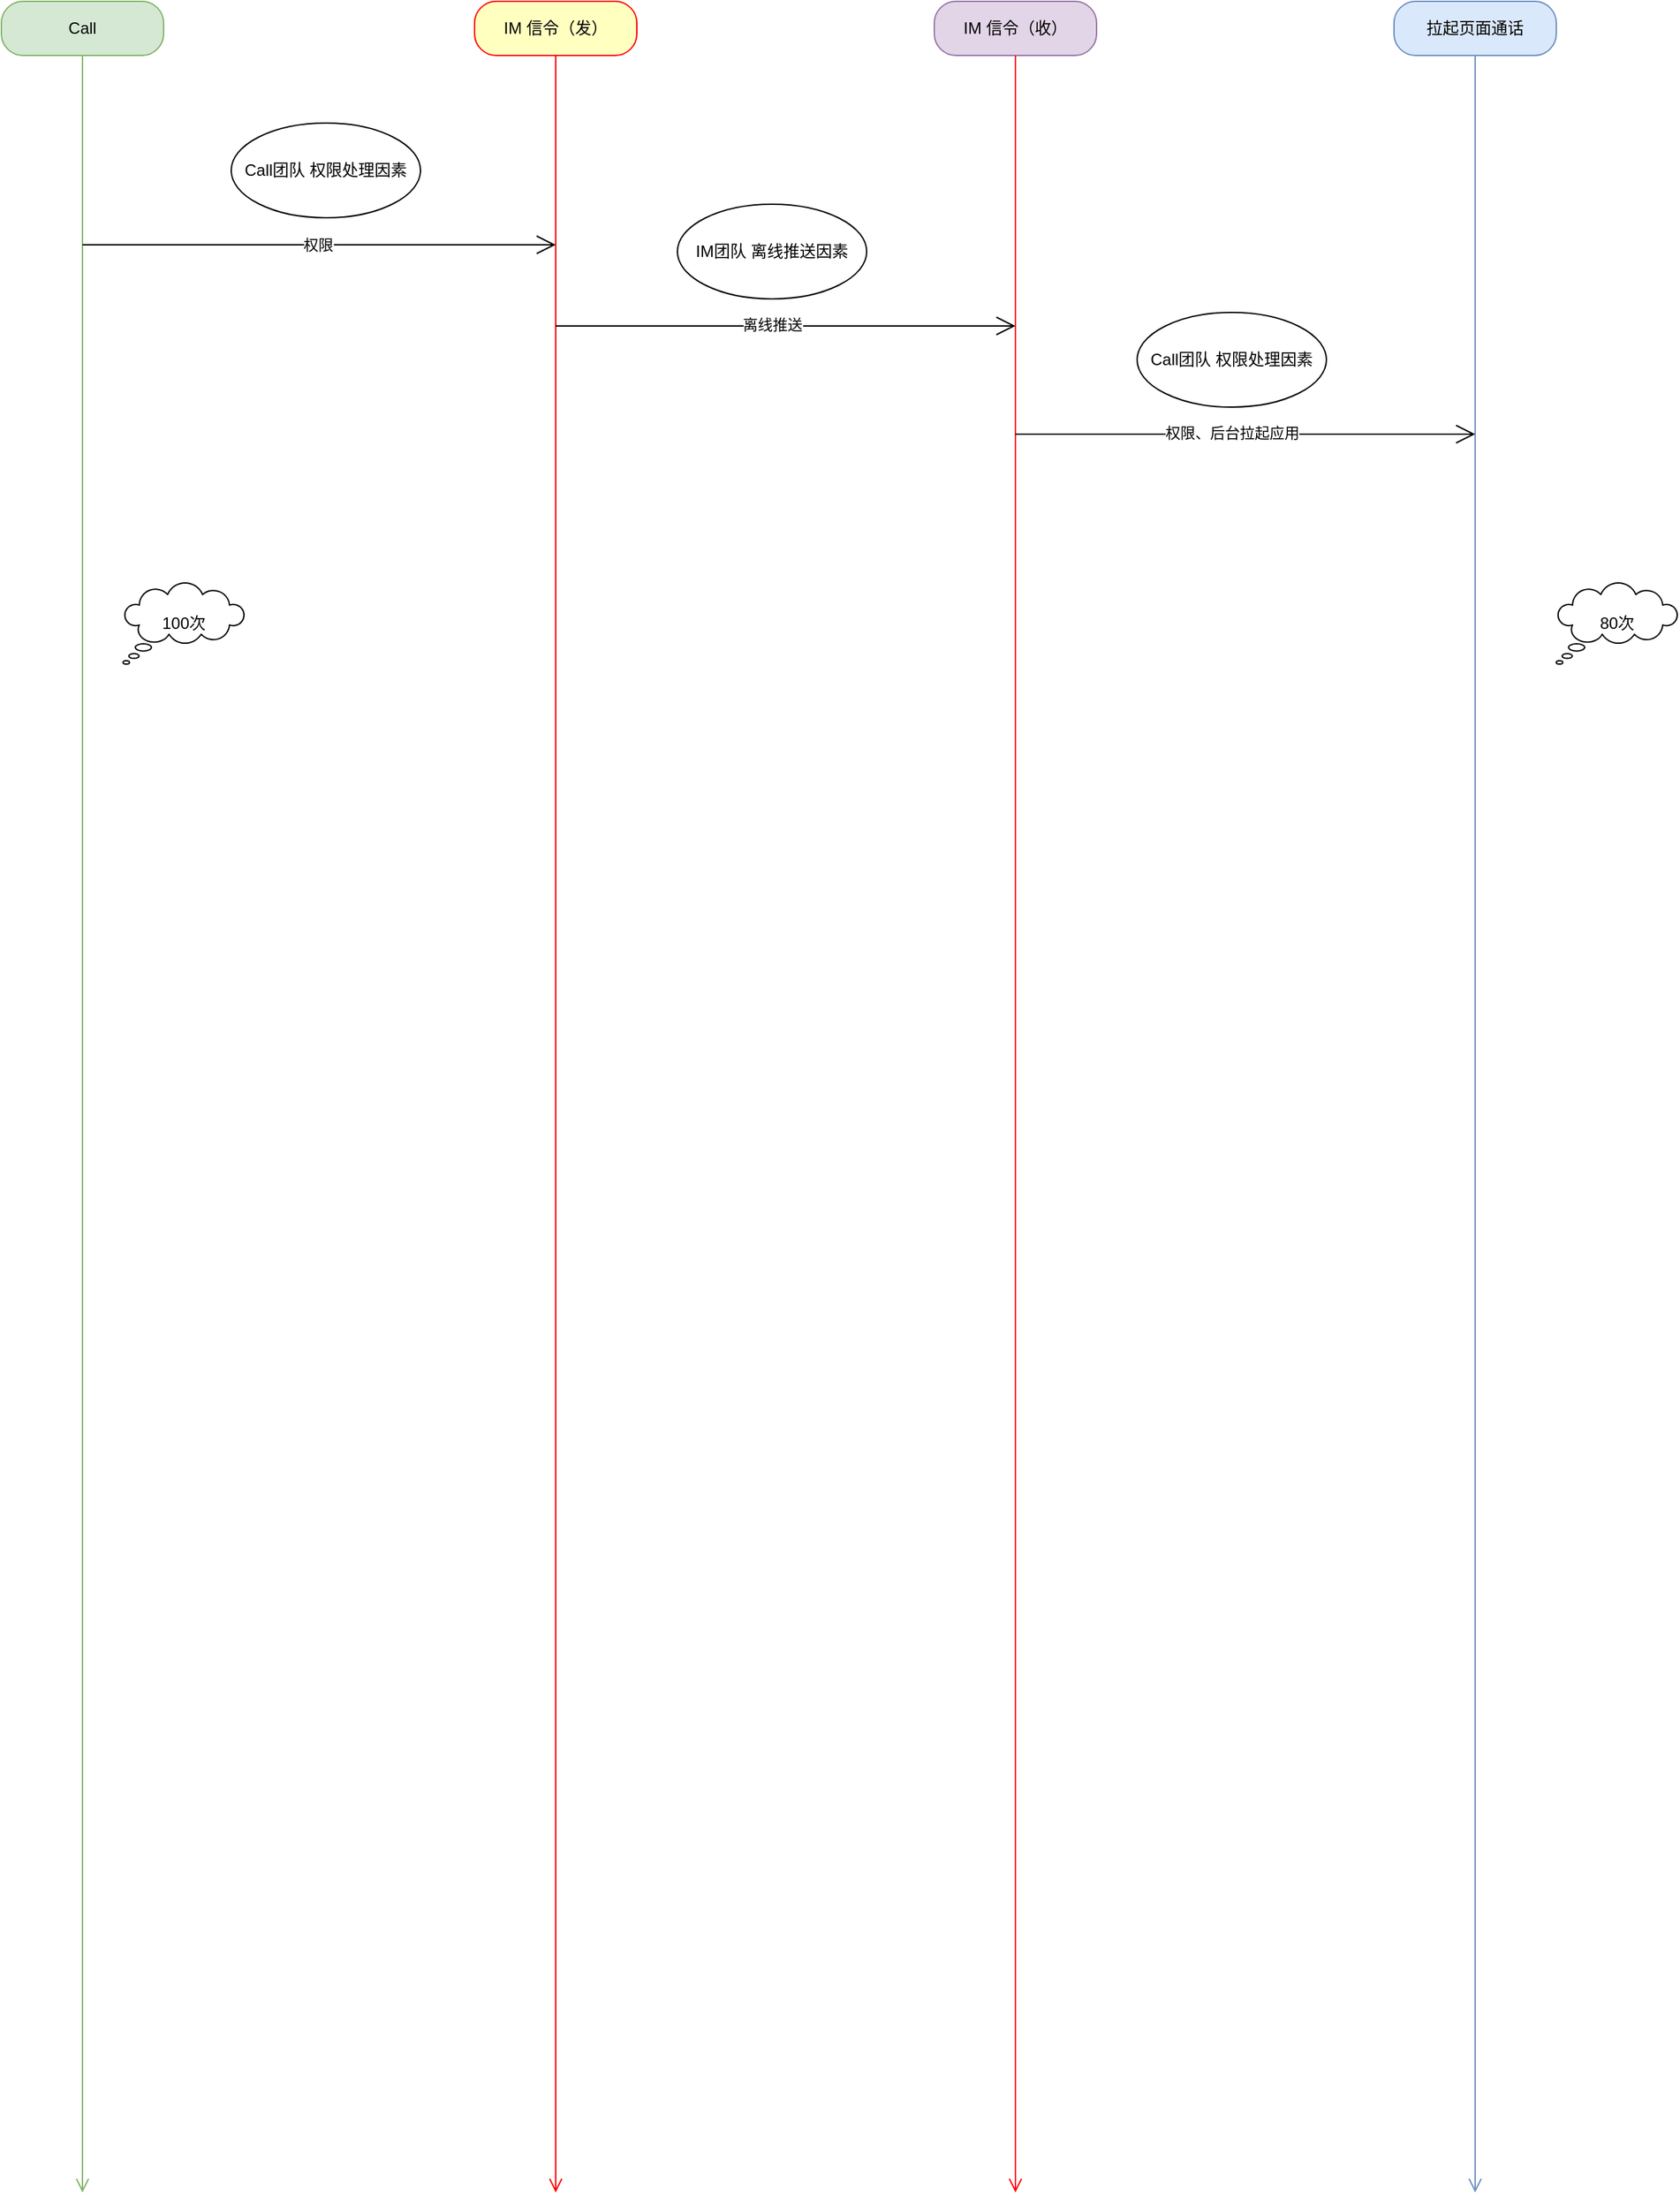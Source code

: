<mxfile version="21.6.2" type="github">
  <diagram name="第 1 页" id="3Z1e6h2pDKjKwEbzN9B4">
    <mxGraphModel dx="1754" dy="981" grid="1" gridSize="10" guides="1" tooltips="1" connect="1" arrows="1" fold="1" page="1" pageScale="1" pageWidth="827" pageHeight="1169" math="0" shadow="0">
      <root>
        <mxCell id="0" />
        <mxCell id="1" parent="0" />
        <mxCell id="ICSW-CXuDH6oqXJ18bAo-3" value="Call" style="rounded=1;whiteSpace=wrap;html=1;arcSize=40;fillColor=#d5e8d4;strokeColor=#82b366;" vertex="1" parent="1">
          <mxGeometry x="30" y="280" width="120" height="40" as="geometry" />
        </mxCell>
        <mxCell id="ICSW-CXuDH6oqXJ18bAo-4" value="" style="edgeStyle=orthogonalEdgeStyle;html=1;verticalAlign=bottom;endArrow=open;endSize=8;strokeColor=#82b366;rounded=0;fillColor=#d5e8d4;" edge="1" source="ICSW-CXuDH6oqXJ18bAo-3" parent="1">
          <mxGeometry relative="1" as="geometry">
            <mxPoint x="90" y="1900" as="targetPoint" />
          </mxGeometry>
        </mxCell>
        <mxCell id="ICSW-CXuDH6oqXJ18bAo-6" value="IM 信令（发）" style="rounded=1;whiteSpace=wrap;html=1;arcSize=40;fontColor=#000000;fillColor=#ffffc0;strokeColor=#ff0000;" vertex="1" parent="1">
          <mxGeometry x="380" y="280" width="120" height="40" as="geometry" />
        </mxCell>
        <mxCell id="ICSW-CXuDH6oqXJ18bAo-7" value="" style="edgeStyle=orthogonalEdgeStyle;html=1;verticalAlign=bottom;endArrow=open;endSize=8;strokeColor=#ff0000;rounded=0;" edge="1" source="ICSW-CXuDH6oqXJ18bAo-6" parent="1">
          <mxGeometry relative="1" as="geometry">
            <mxPoint x="440" y="1900" as="targetPoint" />
          </mxGeometry>
        </mxCell>
        <mxCell id="ICSW-CXuDH6oqXJ18bAo-8" value="IM 信令（收）" style="rounded=1;whiteSpace=wrap;html=1;arcSize=40;fillColor=#e1d5e7;strokeColor=#9673a6;" vertex="1" parent="1">
          <mxGeometry x="720" y="280" width="120" height="40" as="geometry" />
        </mxCell>
        <mxCell id="ICSW-CXuDH6oqXJ18bAo-9" value="" style="edgeStyle=orthogonalEdgeStyle;html=1;verticalAlign=bottom;endArrow=open;endSize=8;strokeColor=#ff0000;rounded=0;" edge="1" parent="1" source="ICSW-CXuDH6oqXJ18bAo-8">
          <mxGeometry relative="1" as="geometry">
            <mxPoint x="780" y="1900" as="targetPoint" />
          </mxGeometry>
        </mxCell>
        <mxCell id="ICSW-CXuDH6oqXJ18bAo-10" value="拉起页面通话" style="rounded=1;whiteSpace=wrap;html=1;arcSize=40;fillColor=#dae8fc;strokeColor=#6c8ebf;" vertex="1" parent="1">
          <mxGeometry x="1060" y="280" width="120" height="40" as="geometry" />
        </mxCell>
        <mxCell id="ICSW-CXuDH6oqXJ18bAo-11" value="" style="edgeStyle=orthogonalEdgeStyle;html=1;verticalAlign=bottom;endArrow=open;endSize=8;strokeColor=#6c8ebf;rounded=0;fillColor=#dae8fc;" edge="1" source="ICSW-CXuDH6oqXJ18bAo-10" parent="1">
          <mxGeometry relative="1" as="geometry">
            <mxPoint x="1120" y="1900" as="targetPoint" />
          </mxGeometry>
        </mxCell>
        <mxCell id="ICSW-CXuDH6oqXJ18bAo-14" value="" style="endArrow=open;endFill=1;endSize=12;html=1;rounded=0;" edge="1" parent="1">
          <mxGeometry width="160" relative="1" as="geometry">
            <mxPoint x="90" y="460" as="sourcePoint" />
            <mxPoint x="440" y="460" as="targetPoint" />
          </mxGeometry>
        </mxCell>
        <mxCell id="ICSW-CXuDH6oqXJ18bAo-15" value="权限" style="edgeLabel;html=1;align=center;verticalAlign=middle;resizable=0;points=[];" vertex="1" connectable="0" parent="ICSW-CXuDH6oqXJ18bAo-14">
          <mxGeometry x="-0.251" y="4" relative="1" as="geometry">
            <mxPoint x="43" y="4" as="offset" />
          </mxGeometry>
        </mxCell>
        <mxCell id="ICSW-CXuDH6oqXJ18bAo-17" value="" style="endArrow=open;endFill=1;endSize=12;html=1;rounded=0;" edge="1" parent="1">
          <mxGeometry width="160" relative="1" as="geometry">
            <mxPoint x="440" y="520" as="sourcePoint" />
            <mxPoint x="780" y="520" as="targetPoint" />
          </mxGeometry>
        </mxCell>
        <mxCell id="ICSW-CXuDH6oqXJ18bAo-18" value="离线推送" style="edgeLabel;html=1;align=center;verticalAlign=middle;resizable=0;points=[];" vertex="1" connectable="0" parent="ICSW-CXuDH6oqXJ18bAo-17">
          <mxGeometry x="-0.193" y="1" relative="1" as="geometry">
            <mxPoint x="23" as="offset" />
          </mxGeometry>
        </mxCell>
        <mxCell id="ICSW-CXuDH6oqXJ18bAo-19" value="" style="endArrow=open;endFill=1;endSize=12;html=1;rounded=0;" edge="1" parent="1">
          <mxGeometry width="160" relative="1" as="geometry">
            <mxPoint x="780" y="600" as="sourcePoint" />
            <mxPoint x="1120" y="600" as="targetPoint" />
          </mxGeometry>
        </mxCell>
        <mxCell id="ICSW-CXuDH6oqXJ18bAo-20" value="权限、后台拉起应用" style="edgeLabel;html=1;align=center;verticalAlign=middle;resizable=0;points=[];" vertex="1" connectable="0" parent="ICSW-CXuDH6oqXJ18bAo-19">
          <mxGeometry x="-0.193" y="1" relative="1" as="geometry">
            <mxPoint x="23" as="offset" />
          </mxGeometry>
        </mxCell>
        <mxCell id="ICSW-CXuDH6oqXJ18bAo-23" value="IM团队 离线推送因素" style="ellipse;whiteSpace=wrap;html=1;" vertex="1" parent="1">
          <mxGeometry x="530" y="430" width="140" height="70" as="geometry" />
        </mxCell>
        <mxCell id="ICSW-CXuDH6oqXJ18bAo-24" value="Call团队 权限处理因素" style="ellipse;whiteSpace=wrap;html=1;" vertex="1" parent="1">
          <mxGeometry x="870" y="510" width="140" height="70" as="geometry" />
        </mxCell>
        <mxCell id="ICSW-CXuDH6oqXJ18bAo-25" value="Call团队 权限处理因素" style="ellipse;whiteSpace=wrap;html=1;" vertex="1" parent="1">
          <mxGeometry x="200" y="370" width="140" height="70" as="geometry" />
        </mxCell>
        <mxCell id="ICSW-CXuDH6oqXJ18bAo-26" value="100次" style="whiteSpace=wrap;html=1;shape=mxgraph.basic.cloud_callout" vertex="1" parent="1">
          <mxGeometry x="120" y="710" width="90" height="60" as="geometry" />
        </mxCell>
        <mxCell id="ICSW-CXuDH6oqXJ18bAo-27" value="80次" style="whiteSpace=wrap;html=1;shape=mxgraph.basic.cloud_callout" vertex="1" parent="1">
          <mxGeometry x="1180" y="710" width="90" height="60" as="geometry" />
        </mxCell>
      </root>
    </mxGraphModel>
  </diagram>
</mxfile>

